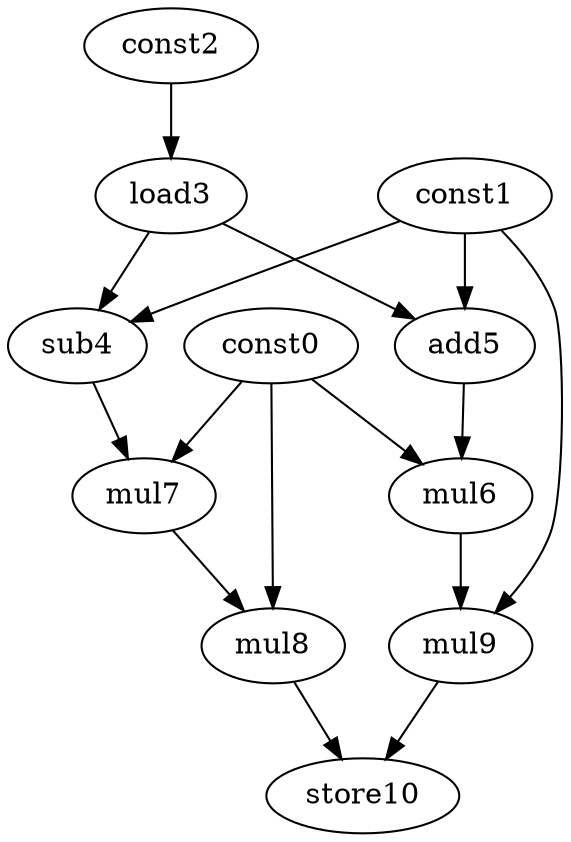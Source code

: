 digraph G { 
const0[opcode=const]; 
const1[opcode=const]; 
const2[opcode=const]; 
load3[opcode=load]; 
sub4[opcode=sub]; 
add5[opcode=add]; 
mul6[opcode=mul]; 
mul7[opcode=mul]; 
mul8[opcode=mul]; 
mul9[opcode=mul]; 
store10[opcode=store]; 
const2->load3[operand=0];
const1->sub4[operand=0];
load3->sub4[operand=1];
const1->add5[operand=0];
load3->add5[operand=1];
const0->mul6[operand=0];
add5->mul6[operand=1];
const0->mul7[operand=0];
sub4->mul7[operand=1];
const0->mul8[operand=0];
mul7->mul8[operand=1];
const1->mul9[operand=0];
mul6->mul9[operand=1];
mul8->store10[operand=0];
mul9->store10[operand=1];
}
